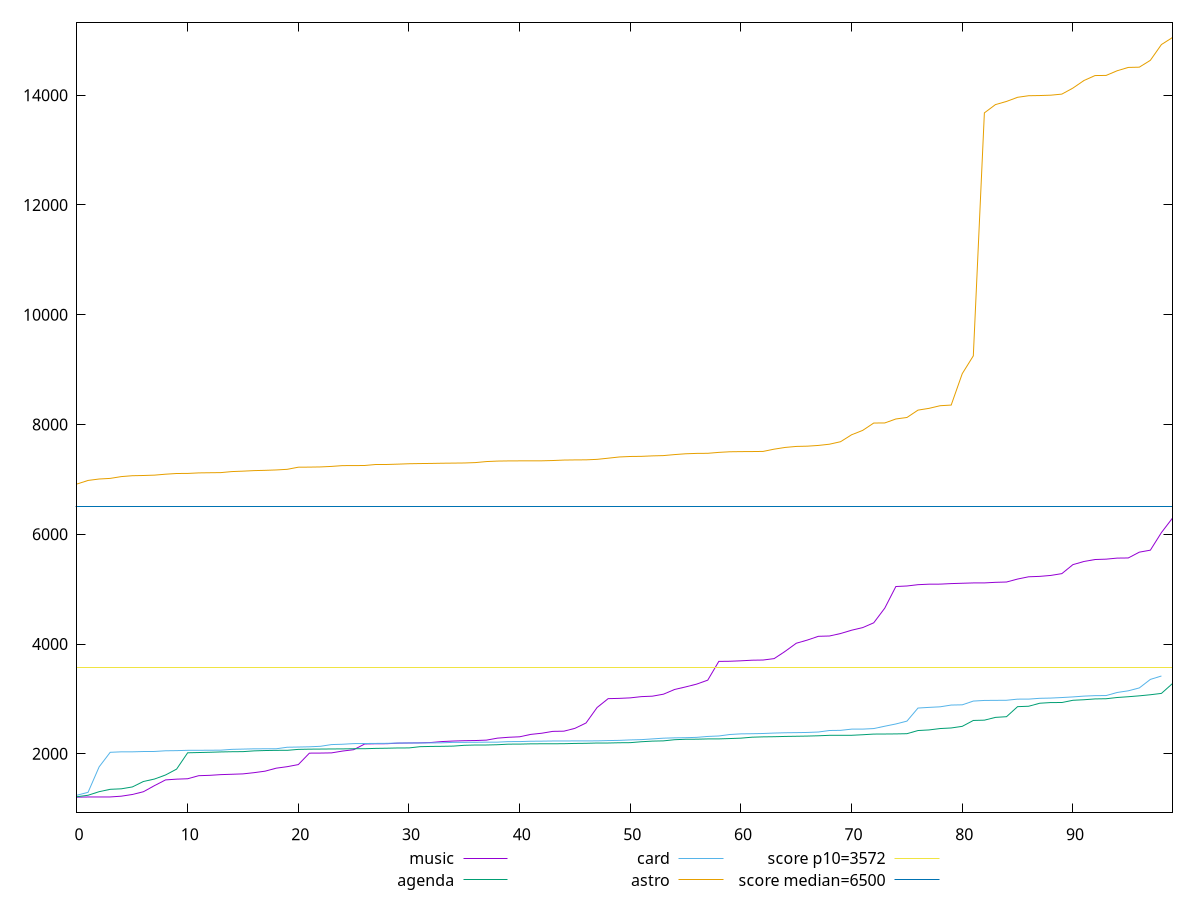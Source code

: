 reset

$music <<EOF
0 1211.568
1 1214.5584000000003
2 1214.5977
3 1215.3690000000001
4 1229.1239999999998
5 1260.016
6 1310.1645
7 1421.3580000000002
8 1525.556
9 1539.504
10 1546.7574
11 1602.4865
12 1609.08
13 1621.9590000000003
14 1628.4410000000003
15 1635.4668
16 1657.663
17 1684.9872
18 1739.272
19 1766.8250000000003
20 1804.8390000000002
21 2013.2290000000003
22 2014.582
23 2018.0774000000004
24 2051.227
25 2075.9769
26 2180.0699999999997
27 2184.2059999999997
28 2184.839
29 2195.3720000000003
30 2198.4439999999995
31 2200.7672
32 2207.234
33 2224.547
34 2233.85
35 2239.69
36 2242.926
37 2250.394
38 2286.666
39 2302.262
40 2311.14
41 2354.716
42 2376.1209999999996
43 2410.0820000000003
44 2413.451
45 2465.3585999999996
46 2562.75
47 2844.768
48 3006.0937999999996
49 3010.9178
50 3020.312999999999
51 3042.835
52 3051.191
53 3087.434
54 3173.124
55 3219.7119999999995
56 3271.1150000000007
57 3343.124
58 3684.843
59 3687.364
60 3695.42
61 3706.4034999999994
62 3709.7499999999995
63 3735.519
64 3868.7419999999997
65 4015.5190000000007
66 4073.3911999999996
67 4141.8739
68 4147.506
69 4192.427
70 4252.8369999999995
71 4300.3559000000005
72 4387.958
73 4655.723
74 5048.8949999999995
75 5058.5967
76 5082.3189999999995
77 5091.500999999999
78 5092.481
79 5102.175000000001
80 5108.393
81 5114.395
82 5114.793
83 5125.2146999999995
84 5131.043999999999
85 5185.093999999999
86 5226.2589
87 5233.776000000002
88 5250.917999999999
89 5283.811800000001
90 5447.657
91 5505.318
92 5540.800999999999
93 5547.417
94 5566.683400000001
95 5569.252
96 5674.996999999999
97 5711.189
98 6032.14
99 6295.750999999998
EOF

$agenda <<EOF
0 1219.176
1 1246.12
2 1311.1770000000001
3 1354.3650000000002
4 1363.2269999999999
5 1397.466
6 1496.915
7 1541.4930000000002
8 1615.385
9 1722.232
10 2019.6940000000002
11 2024.4520000000002
12 2029.09
13 2035.3000000000002
14 2039.0700000000002
15 2040.8319999999999
16 2054.6130000000003
17 2060.7906000000003
18 2064.4139999999998
19 2064.5550000000003
20 2081.8887999999997
21 2085.7808999999997
22 2087.543
23 2089.4790000000003
24 2090.61
25 2093.7843000000003
26 2094.0190000000002
27 2099.941
28 2102.975
29 2107.724
30 2108.4389
31 2131.114
32 2135.4240000000004
33 2137.525
34 2141.411
35 2155.946
36 2161.1479999999997
37 2161.6139999999996
38 2166.742
39 2177.207
40 2177.806
41 2182.614
42 2183.862
43 2184.048
44 2185.258
45 2190.326
46 2192.5260000000003
47 2197.806
48 2197.992
49 2202.575
50 2204.294
51 2220.954
52 2232.382
53 2236.904
54 2258.006
55 2266.4120000000003
56 2267.419
57 2272.348
58 2272.822
59 2279.0820000000003
60 2286.388
61 2303.708
62 2309.8368
63 2312.5640000000003
64 2317.6390000000006
65 2320.778
66 2324.082
67 2329.638
68 2337.95
69 2338.1400000000003
70 2338.5260000000003
71 2348.5719999999997
72 2360.5866
73 2361.8720000000003
74 2363.706
75 2367.618
76 2425.051
77 2436.256
78 2461.407
79 2471.9179999999997
80 2501.526
81 2608.766
82 2614.14
83 2664.7999999999997
84 2677.38
85 2860.4180000000006
86 2867.6190000000006
87 2922.6279999999997
88 2934.9850000000006
89 2935.495
90 2976.1759999999995
91 2986.196
92 3001.148
93 3004.498
94 3026.952
95 3041.0950000000003
96 3057.3540000000003
97 3077.1669999999995
98 3101.738000000001
99 3281.76
EOF

$card <<EOF
0 1246.788
1 1299.801
2 1763.309
3 2028.462
4 2037.1624000000002
5 2037.313
6 2042.71
7 2043.7920000000004
8 2056.185
9 2058.9336000000003
10 2064.506
11 2065.043
12 2066.4089999999997
13 2067.558
14 2082.397
15 2086.998
16 2091.9309999999996
17 2092.536
18 2092.8410000000003
19 2120.922
20 2124.4880000000003
21 2128.937
22 2137.9752000000003
23 2169.34
24 2175.3019999999997
25 2186.9359999999997
26 2188.819
27 2190.6620000000003
28 2192.0840000000003
29 2197.668
30 2198.1859999999997
31 2198.944
32 2199.524
33 2201.803
34 2209.688
35 2210.02
36 2210.868
37 2213.228
38 2213.708
39 2223.4606
40 2223.744
41 2230.1859999999997
42 2231.814
43 2234.7
44 2234.92
45 2236.199
46 2236.5919999999996
47 2237.1580000000004
48 2242.2320000000004
49 2245.8300000000004
50 2254.3679999999995
51 2259.455
52 2272.723
53 2285.8417999999997
54 2291.926
55 2295.098
56 2300.8439999999996
57 2317.596
58 2325.9620000000004
59 2352.8979999999997
60 2364.5606
61 2367.2039999999997
62 2371.214
63 2379.358
64 2384.6519999999996
65 2387.1889999999994
66 2390.1492
67 2398.31
68 2425.848
69 2428.3820000000005
70 2450.6989999999996
71 2451.123
72 2461.17
73 2503.96
74 2544.7290000000003
75 2596.6580000000004
76 2834.8239999999996
77 2846.993
78 2857.343999999999
79 2889.3450000000003
80 2893.6049999999996
81 2961.988
82 2973.468
83 2975.0239999999994
84 2976.652
85 2997.18
86 2997.5530000000003
87 3012.3505000000005
88 3016.601
89 3026.276
90 3037.624
91 3052.3399999999997
92 3060.736
93 3062.470000000001
94 3118.536
95 3148.8016000000002
96 3201.5299999999997
97 3356.732
98 3418.7769999999996
EOF

$astro <<EOF
0 6916.639
1 6981.578000000001
2 7007.596000000001
3 7018.804000000001
4 7051.443999999999
5 7067.643999999999
6 7071.508000000002
7 7078.152
8 7095.156000000001
9 7108.103999999999
10 7109.108000000001
11 7119.013
12 7121.772
13 7124.264000000001
14 7143.068000000001
15 7150.752
16 7160.531999999999
17 7165.623999999999
18 7172.656
19 7184.223999999999
20 7222.628000000001
21 7224.26
22 7227.644
23 7237.107999999998
24 7251.76
25 7252.132
26 7253.880000000001
27 7271.987999999999
28 7272.268
29 7278.38
30 7285.815999999999
31 7289.227999999999
32 7291.335999999999
33 7295.115999999998
34 7297.312000000002
35 7299.624000000001
36 7306.655999999999
37 7325.448
38 7334.208
39 7337.279999999999
40 7338.276
41 7338.472000000001
42 7339.02
43 7344.325999999998
44 7352.715999999999
45 7355.48
46 7356.848000000001
47 7365.7480000000005
48 7386.9039999999995
49 7409.048
50 7418.012
51 7420.2880000000005
52 7429.052000000001
53 7434.283
54 7452.456
55 7467.3279999999995
56 7474.16
57 7475.828
58 7492.803000000001
59 7503.907999999999
60 7506.72
61 7507.920000000001
62 7510.224
63 7551.491999999999
64 7582.837999999998
65 7601.188
66 7605.880000000002
67 7619.299999999999
68 7641.66
69 7686.947999999999
70 7813.752
71 7893.16
72 8027.279
73 8029.213
74 8101.2609999999995
75 8128.582
76 8262.617999999999
77 8294.995000000003
78 8342.829
79 8354.570999999998
80 8926.936
81 9251.489999999998
82 13678.100999999999
83 13829.013
84 13886.621000000001
85 13961.881
86 13990.468
87 13993.858
88 14000.328999999998
89 14019.945
90 14129.774000000001
91 14268.145999999999
92 14358.099
93 14360.328
94 14445.494999999999
95 14506.035999999998
96 14510.726999999997
97 14635.788999999995
98 14923.170000000002
99 15051.487000000001
EOF

set key outside below
set xrange [0:99]
set yrange [934.7696199999999:15328.285380000001]
set trange [934.7696199999999:15328.285380000001]
set terminal svg size 640, 560 enhanced background rgb 'white'
set output "report/report_00029_2021-02-24T13-36-40.390Z/first-cpu-idle/comparison/sorted/all_raw.svg"

plot $music title "music" with line, \
     $agenda title "agenda" with line, \
     $card title "card" with line, \
     $astro title "astro" with line, \
     3572 title "score p10=3572", \
     6500 title "score median=6500"

reset
